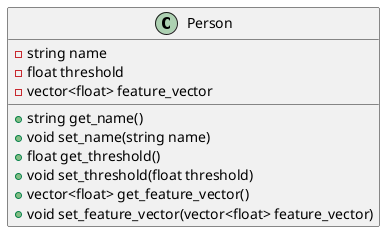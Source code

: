 @startuml
class Person {
  - string name
  - float threshold
  - vector<float> feature_vector
  + string get_name()
  + void set_name(string name)
  + float get_threshold()
  + void set_threshold(float threshold)
  + vector<float> get_feature_vector()
  + void set_feature_vector(vector<float> feature_vector)
}
@enduml
